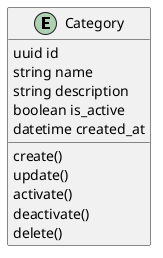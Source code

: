 @startuml Class

entity Category

Category : uuid id
Category : string name
Category : string description
Category : boolean is_active
Category : datetime created_at

Category : create()
Category : update()
Category : activate()
Category : deactivate()
Category : delete()

@enduml